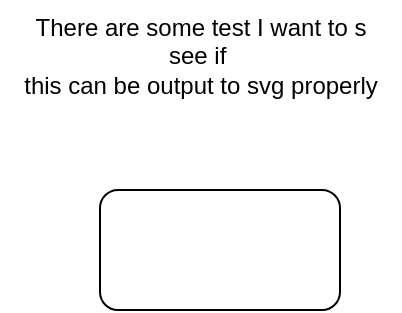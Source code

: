 <mxfile>
    <diagram id="Qd_t5K91czn1IaHfiMvR" name="Page-1">
        <mxGraphModel dx="461" dy="489" grid="1" gridSize="10" guides="1" tooltips="1" connect="1" arrows="1" fold="1" page="1" pageScale="1" pageWidth="850" pageHeight="1100" math="0" shadow="0">
            <root>
                <mxCell id="0"/>
                <mxCell id="1" parent="0"/>
                <mxCell id="2" value="" style="rounded=1;whiteSpace=wrap;html=1;" vertex="1" parent="1">
                    <mxGeometry x="180" y="230" width="120" height="60" as="geometry"/>
                </mxCell>
                <mxCell id="3" value="There are some test I want to s&lt;br&gt;see if&amp;nbsp;&lt;br&gt;this can be output to svg properly&lt;br&gt;&lt;br&gt;" style="text;html=1;align=center;verticalAlign=middle;resizable=0;points=[];autosize=1;strokeColor=none;fillColor=none;" vertex="1" parent="1">
                    <mxGeometry x="130" y="135" width="200" height="70" as="geometry"/>
                </mxCell>
            </root>
        </mxGraphModel>
    </diagram>
</mxfile>